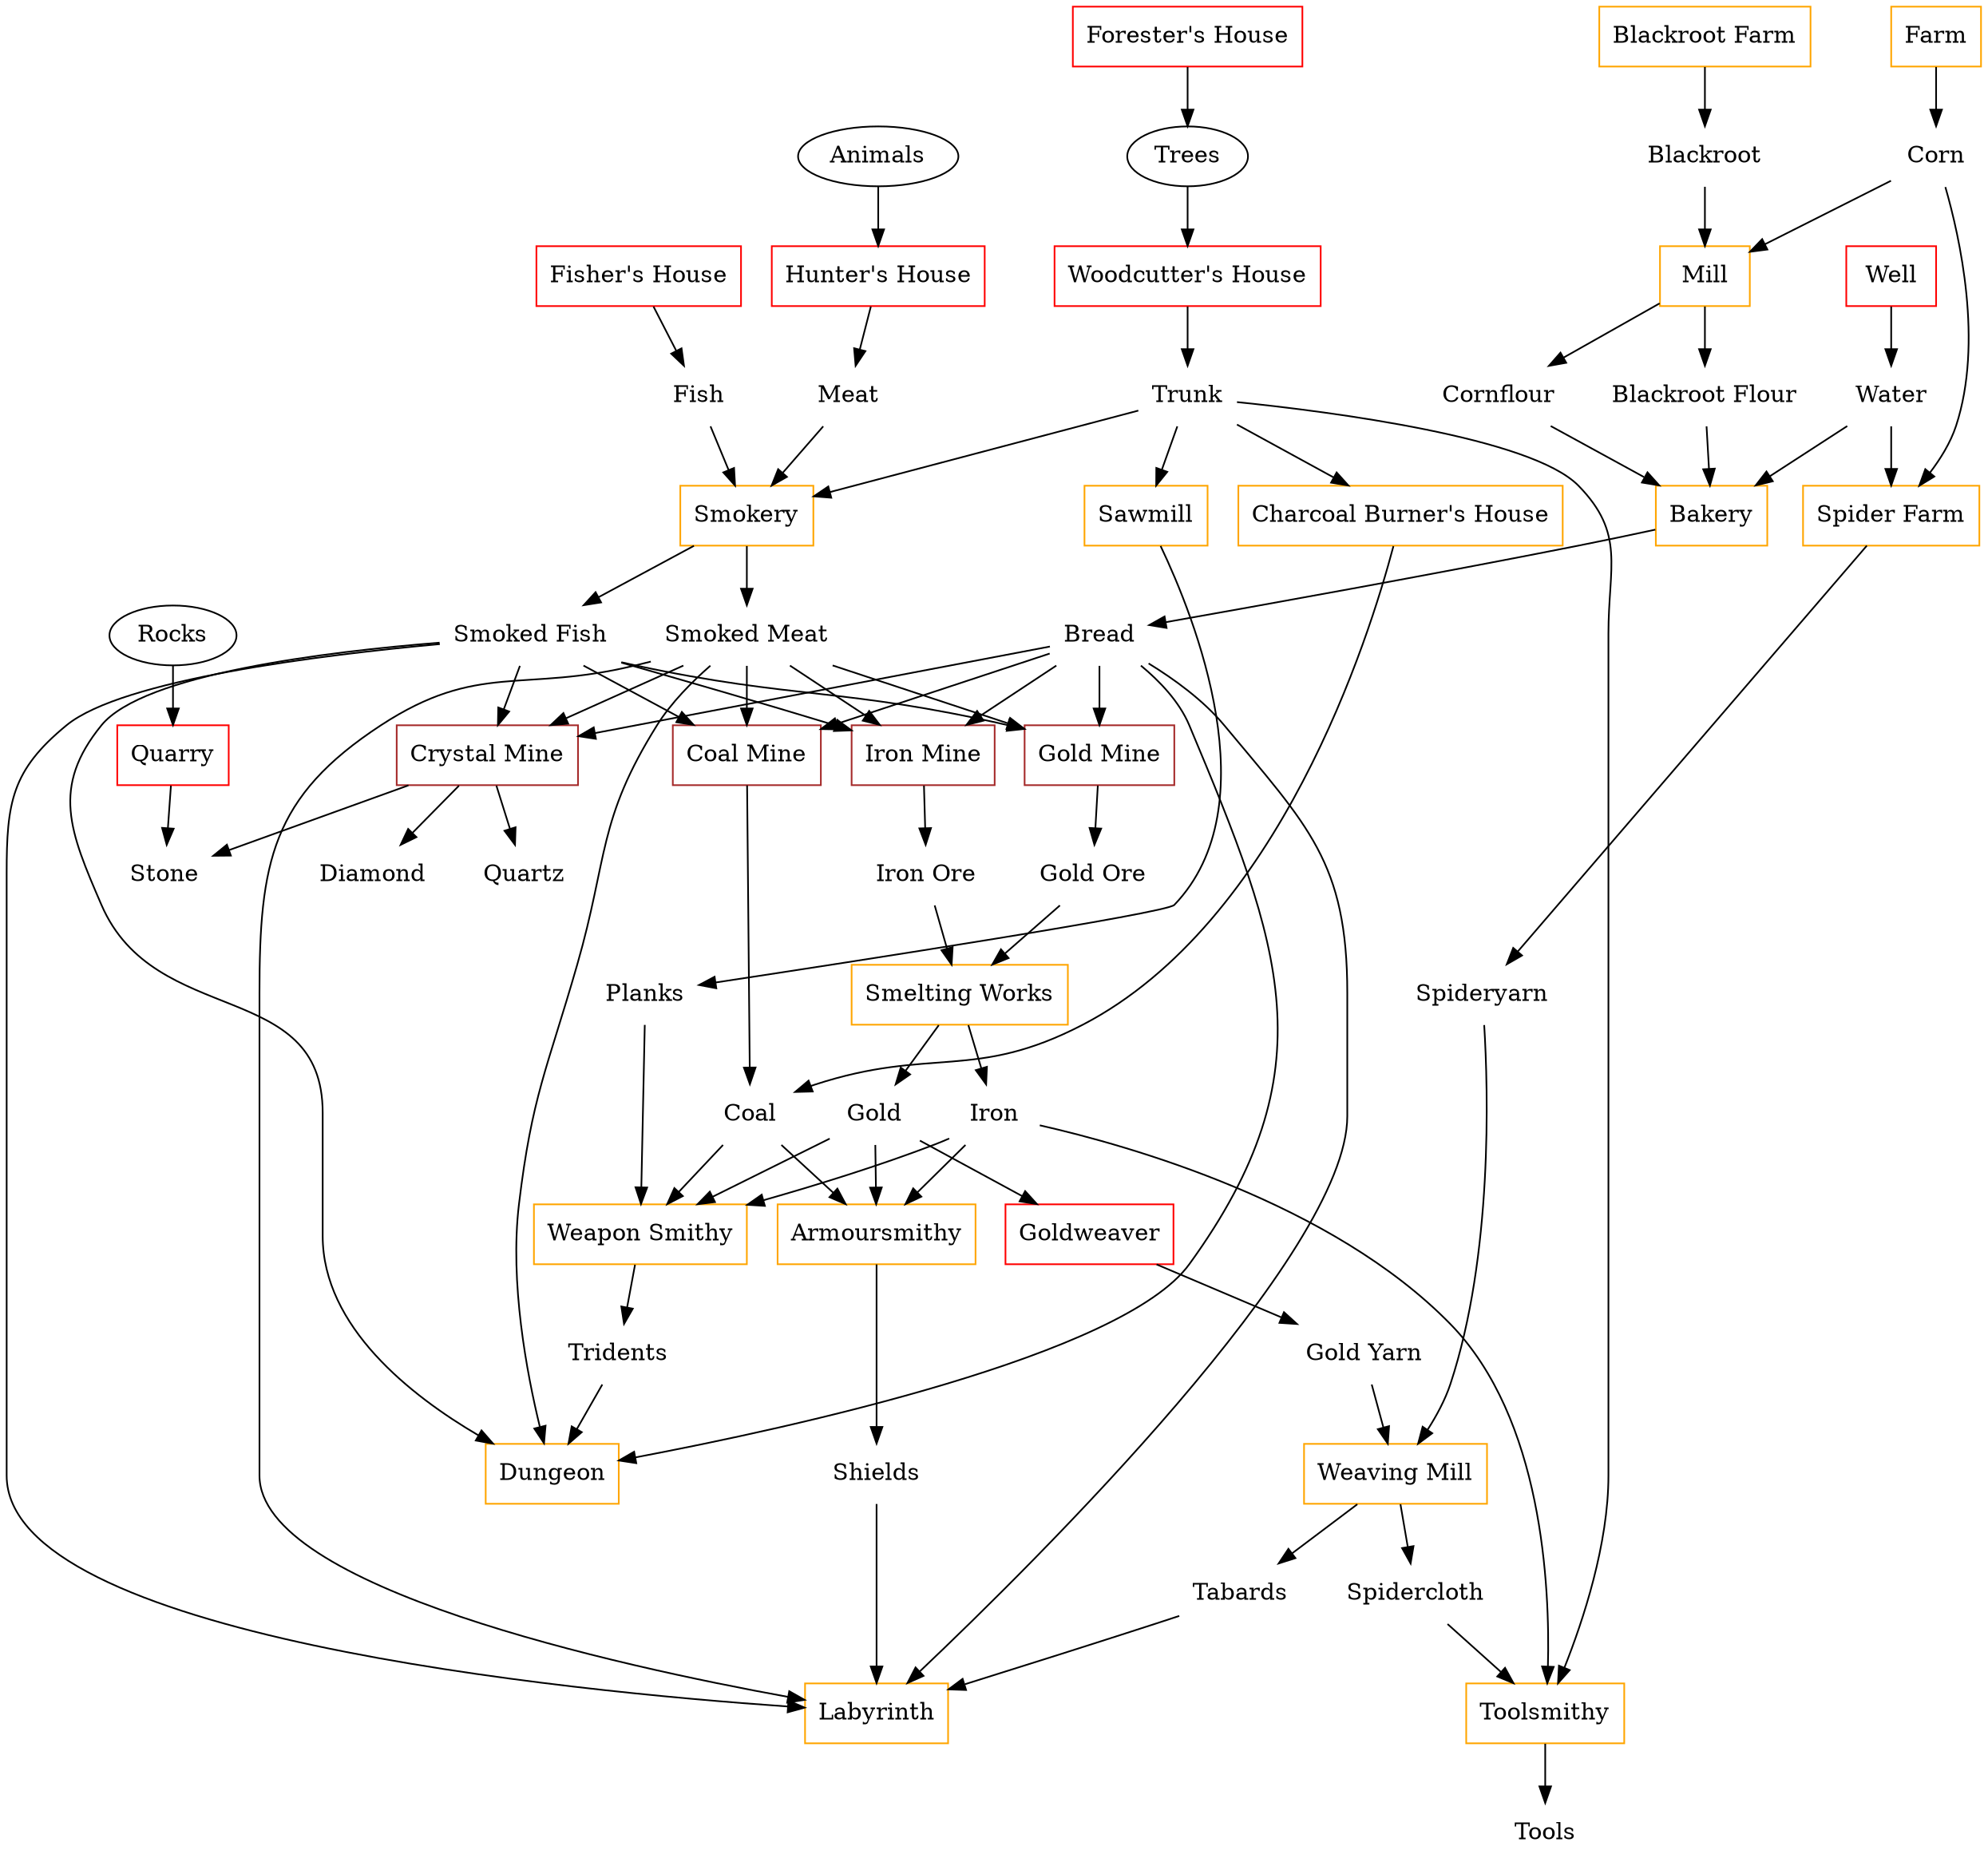 // Based on: http://wl.widelands.org/help/atlanteans/buildings/

digraph "Widelands Atlanteans Tribe Tech Tree"
{
	"Rocks" [shape=ellipse]
	"Trees" [shape=ellipse]
	"Animals" [shape=ellipse]

	// wares

	"Meat" [shape=plaintext]
	"Smoked Meat" [shape=plaintext]
	"Fish" [shape=plaintext]
	"Smoked Fish" [shape=plaintext]
	"Stone" [shape=plaintext]
	"Trunk" [shape=plaintext]
	"Planks" [shape=plaintext]
	"Water" [shape=plaintext]
	"Coal" [shape=plaintext]
	"Iron Ore" [shape=plaintext]
	"Iron" [shape=plaintext]
	"Gold Ore" [shape=plaintext]
	"Gold" [shape=plaintext]
	"Gold Yarn" [shape=plaintext]
	"Diamond" [shape=plaintext]
	"Quartz" [shape=plaintext]
	"Spideryarn" [shape=plaintext]
	"Blackroot" [shape=plaintext]
	"Blackroot Flour" [shape=plaintext]
	"Corn" [shape=plaintext]
	"Cornflour" [shape=plaintext]
	"Bread" [shape=plaintext]
	"Spidercloth" [shape=plaintext]
	"Tools" [shape=plaintext]
	"Shields" [shape=plaintext]
	"Tabards" [shape=plaintext]
	"Tridents" [shape=plaintext]

	// small buildings

	"Forester's House" [shape=box, color=red]
	"Fisher's House" [shape=box, color=red]
	"Goldweaver" [shape=box, color=red]
	"Hunter's House" [shape=box, color=red]
	"Quarry" [shape=box, color=red]
	"Well" [shape=box, color=red]
	"Woodcutter's House" [shape=box, color=red]

	// medium buildings

	"Armoursmithy" [shape=box, color=orange]
	"Bakery" [shape=box, color=orange]
	"Charcoal Burner's House" [shape=box, color=orange]
	"Dungeon" [shape=box, color=orange]
	"Mill" [shape=box, color=orange]
	"Sawmill" [shape=box, color=orange]
	"Smelting Works" [shape=box, color=orange]
	"Smokery" [shape=box, color=orange]
	"Toolsmithy" [shape=box, color=orange]
	"Weapon Smithy" [shape=box, color=orange]

	// large buildings

	"Blackroot Farm" [shape=box, color=orange]
	"Farm" [shape=box, color=orange]
	"Spider Farm" [shape=box, color=orange]
	"Weaving Mill" [shape=box, color=orange]
	"Labyrinth" [shape=box, color=orange]

	// mines

	"Coal Mine" [shape=box, color=brown]
	"Gold Mine" [shape=box, color=brown]
	"Iron Mine" [shape=box, color=brown]
	"Crystal Mine" [shape=box, color=brown]

	// produces

	"Forester's House" -> "Trees"
	"Fisher's House" -> "Fish"
	"Goldweaver" -> "Gold Yarn"
	"Hunter's House" -> "Meat" // Is this correct? It isn't on the wiki page.
	"Quarry" -> "Stone"
	"Well" -> "Water"
	"Woodcutter's House" -> "Trunk"

	"Armoursmithy" -> "Shields"
	"Bakery" -> "Bread"
	"Charcoal Burner's House" -> "Coal"
	"Mill" -> "Blackroot Flour"
	"Mill" -> "Cornflour"
	"Sawmill" -> "Planks"
	"Smelting Works" -> "Iron"
	"Smelting Works" -> "Gold"
	"Smokery" -> "Smoked Fish"
	"Smokery" -> "Smoked Meat"
	"Toolsmithy" -> "Tools"
	"Weapon Smithy" -> "Tridents"

	"Blackroot Farm" -> "Blackroot"
	"Farm" -> "Corn"
	"Spider Farm" -> "Spideryarn"
	"Weaving Mill" -> "Spidercloth"
	"Weaving Mill" -> "Tabards"

	"Coal Mine" -> "Coal"
	"Gold Mine" -> "Gold Ore"
	"Iron Mine" -> "Iron Ore"
	"Crystal Mine" -> "Diamond"
	"Crystal Mine" -> "Quartz"
	"Crystal Mine" -> "Stone"

	// consumes

	"Animals" -> "Hunter's House"
	"Rocks" -> "Quarry"
	"Trees" -> "Woodcutter's House"

	"Gold" -> "Goldweaver"

	"Gold" -> "Armoursmithy"
	"Iron" -> "Armoursmithy"
	"Coal" -> "Armoursmithy"
	"Water" -> "Bakery"
	"Blackroot Flour" -> "Bakery"
	"Cornflour" -> "Bakery"
	"Trunk" -> "Charcoal Burner's House"
	"Tridents" -> "Dungeon"
	"Smoked Fish" -> "Dungeon"
	"Smoked Meat" -> "Dungeon"
	"Bread" -> "Dungeon"
	"Blackroot" -> "Mill"
	"Corn" -> "Mill"
	"Iron Ore" -> "Smelting Works"
	"Gold Ore" -> "Smelting Works"
	"Trunk" -> "Sawmill"
	"Trunk" -> "Smokery"
	"Fish" -> "Smokery"
	"Meat" -> "Smokery"
	"Iron" -> "Toolsmithy"
	"Trunk" -> "Toolsmithy"
	"Spidercloth" -> "Toolsmithy"
	"Iron" -> "Weapon Smithy"
	"Gold" -> "Weapon Smithy"
	"Coal" -> "Weapon Smithy"
	"Planks" -> "Weapon Smithy"

	"Corn" -> "Spider Farm"
	"Water" -> "Spider Farm"
	"Gold Yarn" -> "Weaving Mill"
	"Spideryarn" -> "Weaving Mill"
	"Tabards" -> "Labyrinth"
	"Shields" -> "Labyrinth"
	"Smoked Fish" -> "Labyrinth"
	"Smoked Meat" -> "Labyrinth"
	"Bread" -> "Labyrinth"

	"Bread" -> "Coal Mine"
	"Smoked Fish" -> "Coal Mine"
	"Smoked Meat" -> "Coal Mine"

	"Bread" -> "Gold Mine"
	"Smoked Fish" -> "Gold Mine"
	"Smoked Meat" -> "Gold Mine"

	"Bread" -> "Iron Mine"
	"Smoked Fish" -> "Iron Mine"
	"Smoked Meat" -> "Iron Mine"

	"Bread" -> "Crystal Mine"
	"Smoked Fish" -> "Crystal Mine"
	"Smoked Meat" -> "Crystal Mine"
}
